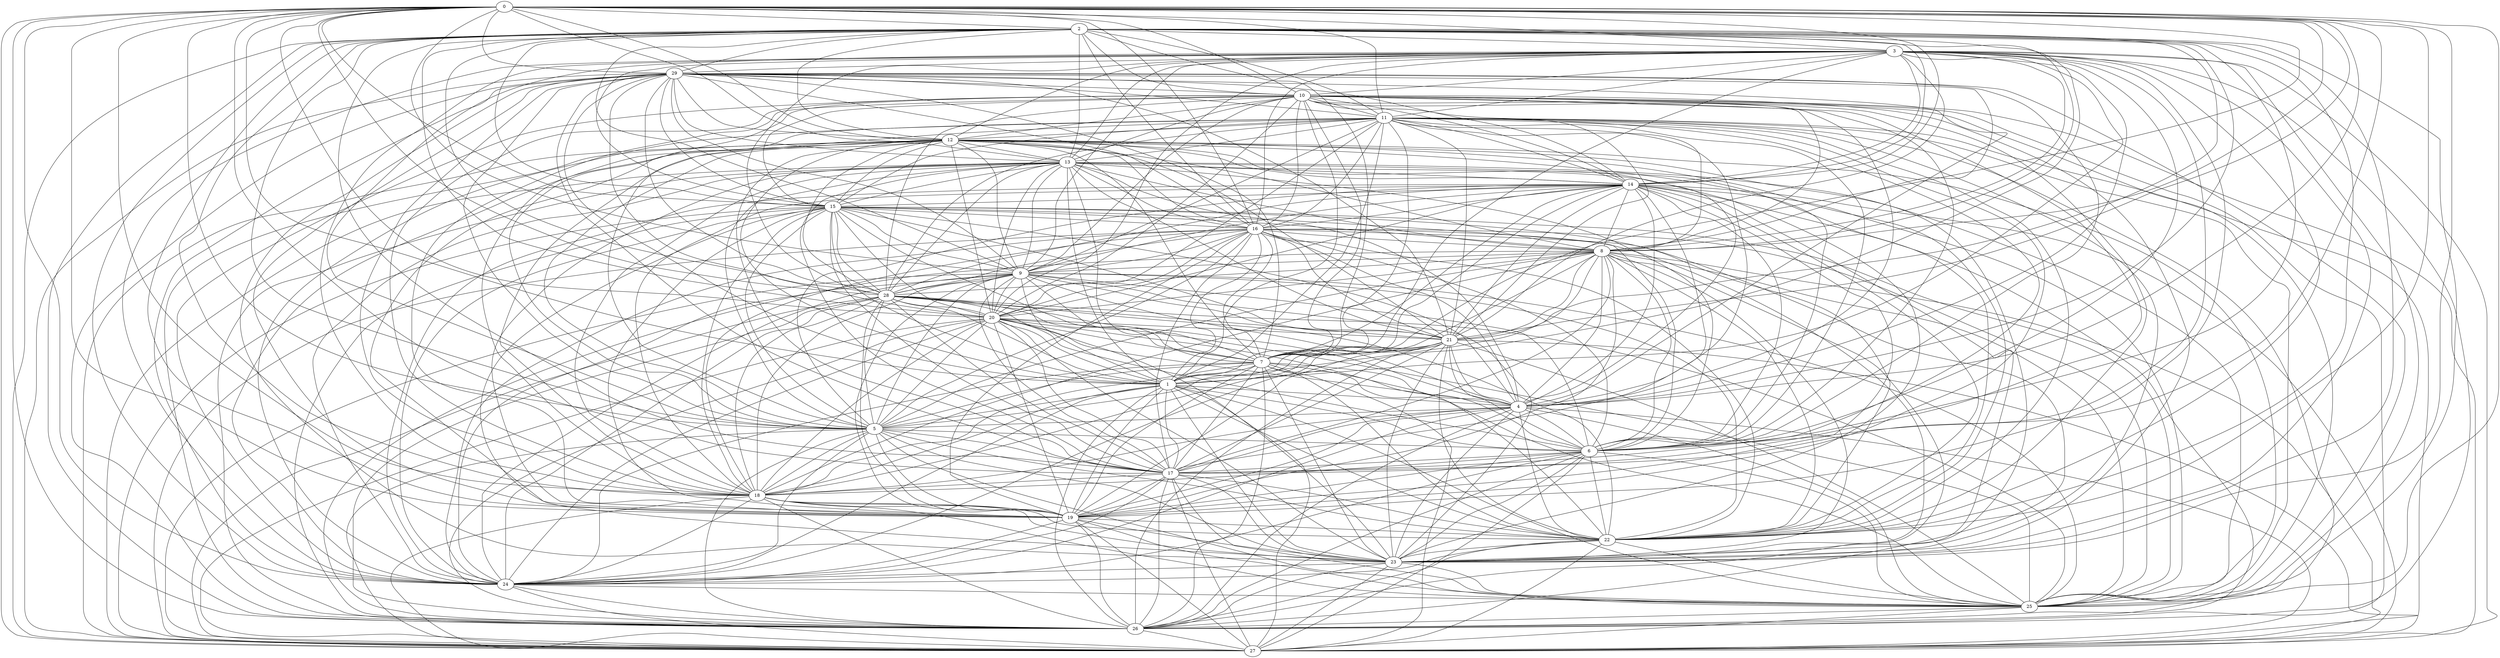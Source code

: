 graph grafoGilbert_30_93  {
0;
1;
2;
3;
4;
5;
6;
7;
8;
9;
10;
11;
12;
13;
14;
15;
16;
17;
18;
19;
20;
21;
22;
23;
24;
25;
26;
27;
28;
29;
0 -- 2;
0 -- 4;
0 -- 5;
0 -- 6;
0 -- 7;
0 -- 8;
0 -- 9;
0 -- 10;
0 -- 11;
0 -- 12;
0 -- 13;
0 -- 14;
0 -- 15;
0 -- 16;
0 -- 17;
0 -- 18;
0 -- 19;
0 -- 20;
0 -- 21;
0 -- 22;
0 -- 23;
0 -- 24;
0 -- 25;
0 -- 26;
0 -- 27;
0 -- 28;
0 -- 29;
1 -- 0;
1 -- 2;
1 -- 3;
1 -- 4;
1 -- 5;
1 -- 6;
1 -- 8;
1 -- 9;
1 -- 10;
1 -- 11;
1 -- 12;
1 -- 13;
1 -- 14;
1 -- 15;
1 -- 16;
1 -- 18;
1 -- 19;
1 -- 20;
1 -- 21;
1 -- 22;
1 -- 24;
1 -- 25;
1 -- 26;
1 -- 27;
1 -- 28;
1 -- 29;
2 -- 3;
2 -- 4;
2 -- 5;
2 -- 6;
2 -- 7;
2 -- 8;
2 -- 9;
2 -- 10;
2 -- 11;
2 -- 12;
2 -- 13;
2 -- 14;
2 -- 15;
2 -- 16;
2 -- 17;
2 -- 18;
2 -- 19;
2 -- 20;
2 -- 21;
2 -- 22;
2 -- 23;
2 -- 24;
2 -- 25;
2 -- 26;
2 -- 27;
2 -- 28;
2 -- 29;
3 -- 0;
3 -- 4;
3 -- 5;
3 -- 6;
3 -- 7;
3 -- 8;
3 -- 9;
3 -- 10;
3 -- 11;
3 -- 12;
3 -- 13;
3 -- 14;
3 -- 15;
3 -- 16;
3 -- 17;
3 -- 18;
3 -- 19;
3 -- 20;
3 -- 21;
3 -- 22;
3 -- 23;
3 -- 24;
3 -- 25;
3 -- 26;
3 -- 27;
3 -- 29;
4 -- 5;
4 -- 6;
4 -- 7;
4 -- 8;
4 -- 9;
4 -- 10;
4 -- 11;
4 -- 12;
4 -- 13;
4 -- 14;
4 -- 15;
4 -- 16;
4 -- 17;
4 -- 18;
4 -- 19;
4 -- 20;
4 -- 21;
4 -- 22;
4 -- 23;
4 -- 24;
4 -- 25;
4 -- 26;
4 -- 27;
4 -- 28;
4 -- 29;
5 -- 6;
5 -- 7;
5 -- 8;
5 -- 9;
5 -- 10;
5 -- 11;
5 -- 12;
5 -- 13;
5 -- 14;
5 -- 15;
5 -- 16;
5 -- 17;
5 -- 18;
5 -- 19;
5 -- 20;
5 -- 21;
5 -- 22;
5 -- 23;
5 -- 24;
5 -- 25;
5 -- 26;
5 -- 27;
5 -- 28;
5 -- 29;
6 -- 7;
6 -- 8;
6 -- 9;
6 -- 10;
6 -- 11;
6 -- 12;
6 -- 13;
6 -- 14;
6 -- 15;
6 -- 16;
6 -- 17;
6 -- 18;
6 -- 19;
6 -- 20;
6 -- 21;
6 -- 22;
6 -- 23;
6 -- 24;
6 -- 25;
6 -- 26;
6 -- 27;
6 -- 29;
7 -- 1;
7 -- 8;
7 -- 9;
7 -- 10;
7 -- 11;
7 -- 12;
7 -- 13;
7 -- 14;
7 -- 15;
7 -- 16;
7 -- 17;
7 -- 18;
7 -- 19;
7 -- 20;
7 -- 22;
7 -- 23;
7 -- 24;
7 -- 25;
7 -- 26;
7 -- 27;
7 -- 28;
7 -- 29;
8 -- 9;
8 -- 10;
8 -- 11;
8 -- 12;
8 -- 13;
8 -- 14;
8 -- 15;
8 -- 17;
8 -- 18;
8 -- 19;
8 -- 20;
8 -- 21;
8 -- 22;
8 -- 23;
8 -- 24;
8 -- 25;
8 -- 26;
8 -- 27;
8 -- 28;
8 -- 29;
9 -- 10;
9 -- 11;
9 -- 12;
9 -- 13;
9 -- 14;
9 -- 15;
9 -- 16;
9 -- 18;
9 -- 19;
9 -- 20;
9 -- 21;
9 -- 22;
9 -- 23;
9 -- 24;
9 -- 25;
9 -- 26;
9 -- 27;
9 -- 28;
9 -- 29;
10 -- 11;
10 -- 12;
10 -- 13;
10 -- 14;
10 -- 15;
10 -- 16;
10 -- 17;
10 -- 18;
10 -- 19;
10 -- 20;
10 -- 21;
10 -- 22;
10 -- 23;
10 -- 24;
10 -- 25;
10 -- 27;
10 -- 28;
11 -- 12;
11 -- 13;
11 -- 14;
11 -- 15;
11 -- 16;
11 -- 17;
11 -- 18;
11 -- 19;
11 -- 20;
11 -- 21;
11 -- 22;
11 -- 23;
11 -- 24;
11 -- 25;
11 -- 26;
11 -- 27;
11 -- 28;
11 -- 29;
12 -- 13;
12 -- 14;
12 -- 15;
12 -- 16;
12 -- 17;
12 -- 18;
12 -- 19;
12 -- 20;
12 -- 21;
12 -- 22;
12 -- 23;
12 -- 24;
12 -- 25;
12 -- 26;
12 -- 27;
12 -- 28;
12 -- 29;
13 -- 14;
13 -- 15;
13 -- 16;
13 -- 17;
13 -- 18;
13 -- 19;
13 -- 20;
13 -- 21;
13 -- 22;
13 -- 23;
13 -- 24;
13 -- 25;
13 -- 26;
13 -- 27;
13 -- 28;
13 -- 29;
14 -- 15;
14 -- 16;
14 -- 17;
14 -- 18;
14 -- 19;
14 -- 20;
14 -- 21;
14 -- 22;
14 -- 23;
14 -- 24;
14 -- 25;
14 -- 26;
14 -- 27;
14 -- 28;
14 -- 29;
15 -- 16;
15 -- 17;
15 -- 18;
15 -- 19;
15 -- 20;
15 -- 21;
15 -- 22;
15 -- 23;
15 -- 24;
15 -- 25;
15 -- 26;
15 -- 27;
15 -- 28;
15 -- 29;
16 -- 8;
16 -- 17;
16 -- 18;
16 -- 19;
16 -- 20;
16 -- 21;
16 -- 22;
16 -- 23;
16 -- 24;
16 -- 26;
16 -- 27;
16 -- 28;
16 -- 29;
17 -- 1;
17 -- 9;
17 -- 18;
17 -- 19;
17 -- 20;
17 -- 21;
17 -- 22;
17 -- 23;
17 -- 24;
17 -- 25;
17 -- 26;
17 -- 27;
17 -- 28;
17 -- 29;
18 -- 19;
18 -- 20;
18 -- 21;
18 -- 22;
18 -- 23;
18 -- 24;
18 -- 25;
18 -- 26;
18 -- 27;
18 -- 28;
18 -- 29;
19 -- 20;
19 -- 21;
19 -- 22;
19 -- 23;
19 -- 24;
19 -- 25;
19 -- 26;
19 -- 27;
19 -- 28;
19 -- 29;
20 -- 21;
20 -- 22;
20 -- 23;
20 -- 24;
20 -- 25;
20 -- 26;
20 -- 27;
20 -- 29;
21 -- 7;
21 -- 22;
21 -- 23;
21 -- 24;
21 -- 25;
21 -- 26;
21 -- 27;
21 -- 28;
21 -- 29;
22 -- 23;
22 -- 24;
22 -- 25;
22 -- 26;
22 -- 27;
22 -- 28;
23 -- 1;
23 -- 24;
23 -- 25;
23 -- 26;
23 -- 27;
23 -- 28;
23 -- 29;
24 -- 25;
24 -- 26;
24 -- 27;
24 -- 28;
24 -- 29;
25 -- 16;
25 -- 26;
25 -- 27;
25 -- 28;
25 -- 29;
26 -- 10;
26 -- 27;
26 -- 28;
26 -- 29;
27 -- 28;
28 -- 3;
28 -- 20;
28 -- 29;
29 -- 10;
29 -- 27;
}